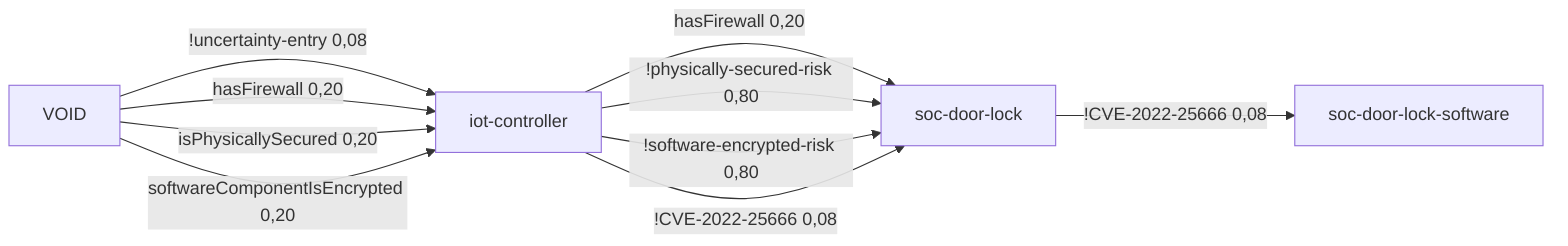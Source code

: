 %% AttributeChange [4mcontiki-ng/contiki-ng[0m to [4m4.7[0m for node [4msoc-door-lock[0m
%%  VOID -[0,53]->  iot-controller -[0,97]->  soc-door-lock -[0,08]-> soc-door-lock-software 16,43 0,04
flowchart LR
	soc-door-lock[soc-door-lock]
	soc-door-lock-software[soc-door-lock-software]
	iot-controller[iot-controller]
	VOID[VOID]
	soc-door-lock -->|!CVE-2022-25666 0,08| soc-door-lock-software
	iot-controller -->|hasFirewall 0,20| soc-door-lock
	iot-controller -->|!physically-secured-risk 0,80| soc-door-lock
	iot-controller -->|!software-encrypted-risk 0,80| soc-door-lock
	iot-controller -->|!CVE-2022-25666 0,08| soc-door-lock
	VOID -->|!uncertainty-entry 0,08| iot-controller
	VOID -->|hasFirewall 0,20| iot-controller
	VOID -->|isPhysicallySecured 0,20| iot-controller
	VOID -->|softwareComponentIsEncrypted 0,20| iot-controller